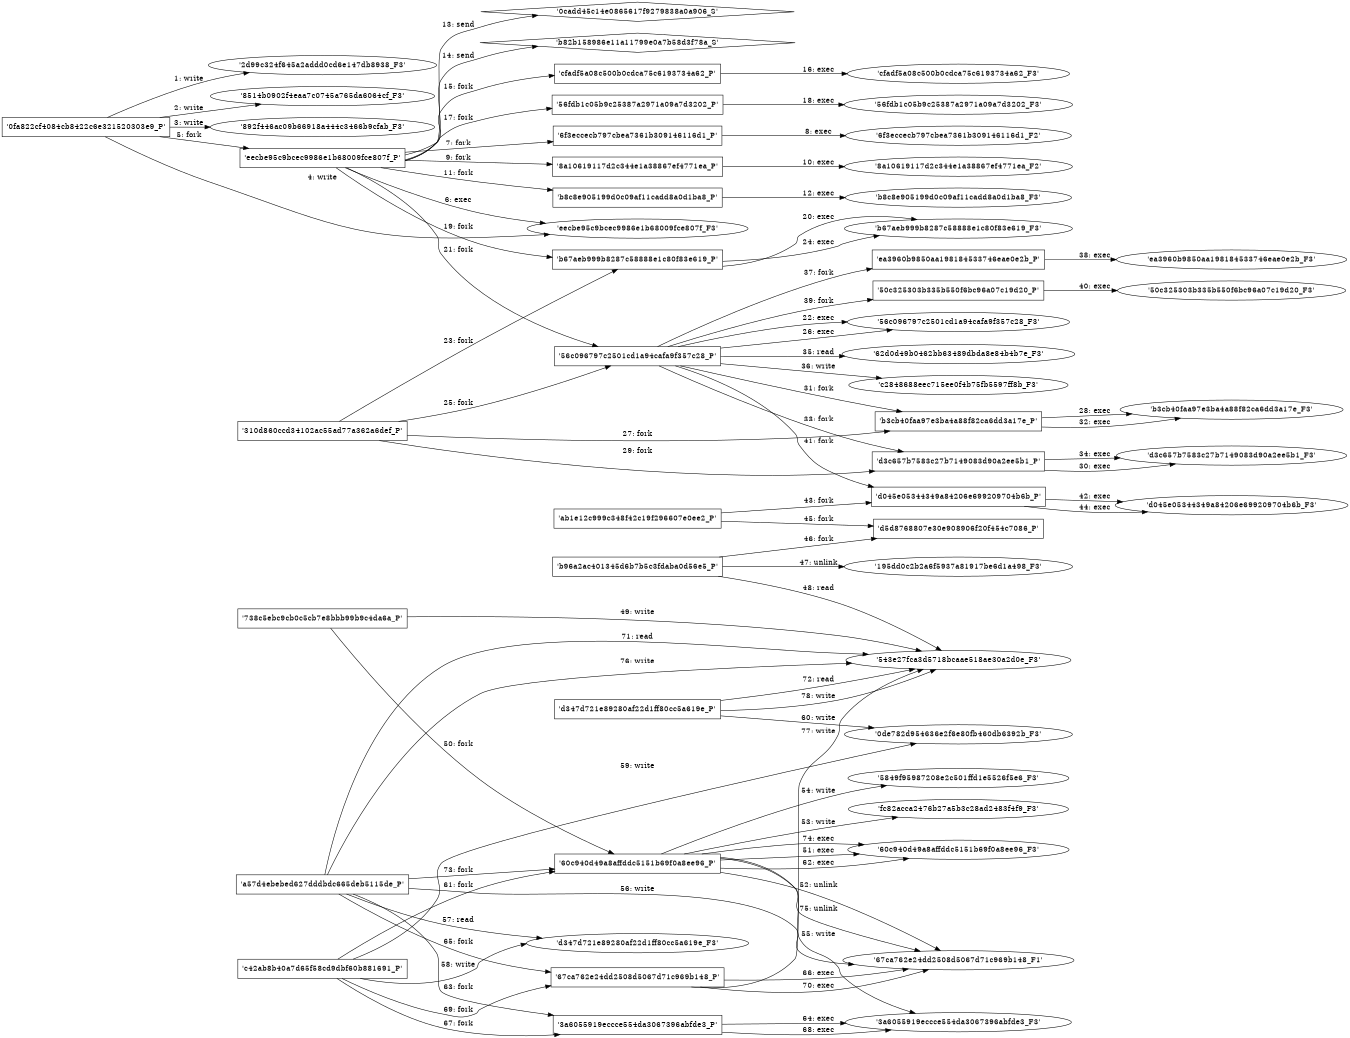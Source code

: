 digraph "D:\Learning\Paper\apt\基于CTI的攻击预警\Dataset\攻击图\ASGfromALLCTI\Threat Roundup for September 20 to September 27.dot" {
rankdir="LR"
size="9"
fixedsize="false"
splines="true"
nodesep=0.3
ranksep=0
fontsize=10
overlap="scalexy"
engine= "neato"
	"'2d99c324f645a2addd0cd6e147db8938_F3'" [node_type=file shape=ellipse]
	"'0fa822cf4084cb8422c6e321520303e9_P'" [node_type=Process shape=box]
	"'0fa822cf4084cb8422c6e321520303e9_P'" -> "'2d99c324f645a2addd0cd6e147db8938_F3'" [label="1: write"]
	"'8514b0902f4eaa7c0745a765da6064cf_F3'" [node_type=file shape=ellipse]
	"'0fa822cf4084cb8422c6e321520303e9_P'" [node_type=Process shape=box]
	"'0fa822cf4084cb8422c6e321520303e9_P'" -> "'8514b0902f4eaa7c0745a765da6064cf_F3'" [label="2: write"]
	"'892f446ac09b66918a444c3466b9cfab_F3'" [node_type=file shape=ellipse]
	"'0fa822cf4084cb8422c6e321520303e9_P'" [node_type=Process shape=box]
	"'0fa822cf4084cb8422c6e321520303e9_P'" -> "'892f446ac09b66918a444c3466b9cfab_F3'" [label="3: write"]
	"'eecbe95c9bcec9986e1b68009fce807f_F3'" [node_type=file shape=ellipse]
	"'0fa822cf4084cb8422c6e321520303e9_P'" [node_type=Process shape=box]
	"'0fa822cf4084cb8422c6e321520303e9_P'" -> "'eecbe95c9bcec9986e1b68009fce807f_F3'" [label="4: write"]
	"'0fa822cf4084cb8422c6e321520303e9_P'" [node_type=Process shape=box]
	"'eecbe95c9bcec9986e1b68009fce807f_P'" [node_type=Process shape=box]
	"'0fa822cf4084cb8422c6e321520303e9_P'" -> "'eecbe95c9bcec9986e1b68009fce807f_P'" [label="5: fork"]
	"'eecbe95c9bcec9986e1b68009fce807f_P'" [node_type=Process shape=box]
	"'eecbe95c9bcec9986e1b68009fce807f_F3'" [node_type=File shape=ellipse]
	"'eecbe95c9bcec9986e1b68009fce807f_P'" -> "'eecbe95c9bcec9986e1b68009fce807f_F3'" [label="6: exec"]
	"'eecbe95c9bcec9986e1b68009fce807f_P'" [node_type=Process shape=box]
	"'6f3eccecb797cbea7361b309146116d1_P'" [node_type=Process shape=box]
	"'eecbe95c9bcec9986e1b68009fce807f_P'" -> "'6f3eccecb797cbea7361b309146116d1_P'" [label="7: fork"]
	"'6f3eccecb797cbea7361b309146116d1_P'" [node_type=Process shape=box]
	"'6f3eccecb797cbea7361b309146116d1_F2'" [node_type=File shape=ellipse]
	"'6f3eccecb797cbea7361b309146116d1_P'" -> "'6f3eccecb797cbea7361b309146116d1_F2'" [label="8: exec"]
	"'eecbe95c9bcec9986e1b68009fce807f_P'" [node_type=Process shape=box]
	"'8a10619117d2c344e1a38867ef4771ea_P'" [node_type=Process shape=box]
	"'eecbe95c9bcec9986e1b68009fce807f_P'" -> "'8a10619117d2c344e1a38867ef4771ea_P'" [label="9: fork"]
	"'8a10619117d2c344e1a38867ef4771ea_P'" [node_type=Process shape=box]
	"'8a10619117d2c344e1a38867ef4771ea_F2'" [node_type=File shape=ellipse]
	"'8a10619117d2c344e1a38867ef4771ea_P'" -> "'8a10619117d2c344e1a38867ef4771ea_F2'" [label="10: exec"]
	"'eecbe95c9bcec9986e1b68009fce807f_P'" [node_type=Process shape=box]
	"'b8c8e905199d0c09af11cadd8a0d1ba8_P'" [node_type=Process shape=box]
	"'eecbe95c9bcec9986e1b68009fce807f_P'" -> "'b8c8e905199d0c09af11cadd8a0d1ba8_P'" [label="11: fork"]
	"'b8c8e905199d0c09af11cadd8a0d1ba8_P'" [node_type=Process shape=box]
	"'b8c8e905199d0c09af11cadd8a0d1ba8_F3'" [node_type=File shape=ellipse]
	"'b8c8e905199d0c09af11cadd8a0d1ba8_P'" -> "'b8c8e905199d0c09af11cadd8a0d1ba8_F3'" [label="12: exec"]
	"'0cadd45c14e0865617f9279838a0a906_S'" [node_type=Socket shape=diamond]
	"'eecbe95c9bcec9986e1b68009fce807f_P'" [node_type=Process shape=box]
	"'eecbe95c9bcec9986e1b68009fce807f_P'" -> "'0cadd45c14e0865617f9279838a0a906_S'" [label="13: send"]
	"'b82b158986e11a11799e0a7b58d3f78a_S'" [node_type=Socket shape=diamond]
	"'eecbe95c9bcec9986e1b68009fce807f_P'" [node_type=Process shape=box]
	"'eecbe95c9bcec9986e1b68009fce807f_P'" -> "'b82b158986e11a11799e0a7b58d3f78a_S'" [label="14: send"]
	"'eecbe95c9bcec9986e1b68009fce807f_P'" [node_type=Process shape=box]
	"'cfadf5a08c500b0cdca75c6193734a62_P'" [node_type=Process shape=box]
	"'eecbe95c9bcec9986e1b68009fce807f_P'" -> "'cfadf5a08c500b0cdca75c6193734a62_P'" [label="15: fork"]
	"'cfadf5a08c500b0cdca75c6193734a62_P'" [node_type=Process shape=box]
	"'cfadf5a08c500b0cdca75c6193734a62_F3'" [node_type=File shape=ellipse]
	"'cfadf5a08c500b0cdca75c6193734a62_P'" -> "'cfadf5a08c500b0cdca75c6193734a62_F3'" [label="16: exec"]
	"'eecbe95c9bcec9986e1b68009fce807f_P'" [node_type=Process shape=box]
	"'56fdb1c05b9c25387a2971a09a7d3202_P'" [node_type=Process shape=box]
	"'eecbe95c9bcec9986e1b68009fce807f_P'" -> "'56fdb1c05b9c25387a2971a09a7d3202_P'" [label="17: fork"]
	"'56fdb1c05b9c25387a2971a09a7d3202_P'" [node_type=Process shape=box]
	"'56fdb1c05b9c25387a2971a09a7d3202_F3'" [node_type=File shape=ellipse]
	"'56fdb1c05b9c25387a2971a09a7d3202_P'" -> "'56fdb1c05b9c25387a2971a09a7d3202_F3'" [label="18: exec"]
	"'eecbe95c9bcec9986e1b68009fce807f_P'" [node_type=Process shape=box]
	"'b67aeb999b8287c58888e1c80f83e619_P'" [node_type=Process shape=box]
	"'eecbe95c9bcec9986e1b68009fce807f_P'" -> "'b67aeb999b8287c58888e1c80f83e619_P'" [label="19: fork"]
	"'b67aeb999b8287c58888e1c80f83e619_P'" [node_type=Process shape=box]
	"'b67aeb999b8287c58888e1c80f83e619_F3'" [node_type=File shape=ellipse]
	"'b67aeb999b8287c58888e1c80f83e619_P'" -> "'b67aeb999b8287c58888e1c80f83e619_F3'" [label="20: exec"]
	"'eecbe95c9bcec9986e1b68009fce807f_P'" [node_type=Process shape=box]
	"'56c096797c2501cd1a94cafa9f357c28_P'" [node_type=Process shape=box]
	"'eecbe95c9bcec9986e1b68009fce807f_P'" -> "'56c096797c2501cd1a94cafa9f357c28_P'" [label="21: fork"]
	"'56c096797c2501cd1a94cafa9f357c28_P'" [node_type=Process shape=box]
	"'56c096797c2501cd1a94cafa9f357c28_F3'" [node_type=File shape=ellipse]
	"'56c096797c2501cd1a94cafa9f357c28_P'" -> "'56c096797c2501cd1a94cafa9f357c28_F3'" [label="22: exec"]
	"'310d860ccd34102ac55ad77a362a6def_P'" [node_type=Process shape=box]
	"'b67aeb999b8287c58888e1c80f83e619_P'" [node_type=Process shape=box]
	"'310d860ccd34102ac55ad77a362a6def_P'" -> "'b67aeb999b8287c58888e1c80f83e619_P'" [label="23: fork"]
	"'b67aeb999b8287c58888e1c80f83e619_P'" [node_type=Process shape=box]
	"'b67aeb999b8287c58888e1c80f83e619_F3'" [node_type=File shape=ellipse]
	"'b67aeb999b8287c58888e1c80f83e619_P'" -> "'b67aeb999b8287c58888e1c80f83e619_F3'" [label="24: exec"]
	"'310d860ccd34102ac55ad77a362a6def_P'" [node_type=Process shape=box]
	"'56c096797c2501cd1a94cafa9f357c28_P'" [node_type=Process shape=box]
	"'310d860ccd34102ac55ad77a362a6def_P'" -> "'56c096797c2501cd1a94cafa9f357c28_P'" [label="25: fork"]
	"'56c096797c2501cd1a94cafa9f357c28_P'" [node_type=Process shape=box]
	"'56c096797c2501cd1a94cafa9f357c28_F3'" [node_type=File shape=ellipse]
	"'56c096797c2501cd1a94cafa9f357c28_P'" -> "'56c096797c2501cd1a94cafa9f357c28_F3'" [label="26: exec"]
	"'310d860ccd34102ac55ad77a362a6def_P'" [node_type=Process shape=box]
	"'b3cb40faa97e3ba4a88f82ca6dd3a17e_P'" [node_type=Process shape=box]
	"'310d860ccd34102ac55ad77a362a6def_P'" -> "'b3cb40faa97e3ba4a88f82ca6dd3a17e_P'" [label="27: fork"]
	"'b3cb40faa97e3ba4a88f82ca6dd3a17e_P'" [node_type=Process shape=box]
	"'b3cb40faa97e3ba4a88f82ca6dd3a17e_F3'" [node_type=File shape=ellipse]
	"'b3cb40faa97e3ba4a88f82ca6dd3a17e_P'" -> "'b3cb40faa97e3ba4a88f82ca6dd3a17e_F3'" [label="28: exec"]
	"'310d860ccd34102ac55ad77a362a6def_P'" [node_type=Process shape=box]
	"'d3c657b7583c27b7149083d90a2ee5b1_P'" [node_type=Process shape=box]
	"'310d860ccd34102ac55ad77a362a6def_P'" -> "'d3c657b7583c27b7149083d90a2ee5b1_P'" [label="29: fork"]
	"'d3c657b7583c27b7149083d90a2ee5b1_P'" [node_type=Process shape=box]
	"'d3c657b7583c27b7149083d90a2ee5b1_F3'" [node_type=File shape=ellipse]
	"'d3c657b7583c27b7149083d90a2ee5b1_P'" -> "'d3c657b7583c27b7149083d90a2ee5b1_F3'" [label="30: exec"]
	"'56c096797c2501cd1a94cafa9f357c28_P'" [node_type=Process shape=box]
	"'b3cb40faa97e3ba4a88f82ca6dd3a17e_P'" [node_type=Process shape=box]
	"'56c096797c2501cd1a94cafa9f357c28_P'" -> "'b3cb40faa97e3ba4a88f82ca6dd3a17e_P'" [label="31: fork"]
	"'b3cb40faa97e3ba4a88f82ca6dd3a17e_P'" [node_type=Process shape=box]
	"'b3cb40faa97e3ba4a88f82ca6dd3a17e_F3'" [node_type=File shape=ellipse]
	"'b3cb40faa97e3ba4a88f82ca6dd3a17e_P'" -> "'b3cb40faa97e3ba4a88f82ca6dd3a17e_F3'" [label="32: exec"]
	"'56c096797c2501cd1a94cafa9f357c28_P'" [node_type=Process shape=box]
	"'d3c657b7583c27b7149083d90a2ee5b1_P'" [node_type=Process shape=box]
	"'56c096797c2501cd1a94cafa9f357c28_P'" -> "'d3c657b7583c27b7149083d90a2ee5b1_P'" [label="33: fork"]
	"'d3c657b7583c27b7149083d90a2ee5b1_P'" [node_type=Process shape=box]
	"'d3c657b7583c27b7149083d90a2ee5b1_F3'" [node_type=File shape=ellipse]
	"'d3c657b7583c27b7149083d90a2ee5b1_P'" -> "'d3c657b7583c27b7149083d90a2ee5b1_F3'" [label="34: exec"]
	"'62d0d49b0462bb63489dbda8e84b4b7e_F3'" [node_type=file shape=ellipse]
	"'56c096797c2501cd1a94cafa9f357c28_P'" [node_type=Process shape=box]
	"'56c096797c2501cd1a94cafa9f357c28_P'" -> "'62d0d49b0462bb63489dbda8e84b4b7e_F3'" [label="35: read"]
	"'c2848688eec715ee0f4b75fb5597ff8b_F3'" [node_type=file shape=ellipse]
	"'56c096797c2501cd1a94cafa9f357c28_P'" [node_type=Process shape=box]
	"'56c096797c2501cd1a94cafa9f357c28_P'" -> "'c2848688eec715ee0f4b75fb5597ff8b_F3'" [label="36: write"]
	"'56c096797c2501cd1a94cafa9f357c28_P'" [node_type=Process shape=box]
	"'ea3960b9850aa198184533746eae0e2b_P'" [node_type=Process shape=box]
	"'56c096797c2501cd1a94cafa9f357c28_P'" -> "'ea3960b9850aa198184533746eae0e2b_P'" [label="37: fork"]
	"'ea3960b9850aa198184533746eae0e2b_P'" [node_type=Process shape=box]
	"'ea3960b9850aa198184533746eae0e2b_F3'" [node_type=File shape=ellipse]
	"'ea3960b9850aa198184533746eae0e2b_P'" -> "'ea3960b9850aa198184533746eae0e2b_F3'" [label="38: exec"]
	"'56c096797c2501cd1a94cafa9f357c28_P'" [node_type=Process shape=box]
	"'50c325303b335b550f6bc96a07c19d20_P'" [node_type=Process shape=box]
	"'56c096797c2501cd1a94cafa9f357c28_P'" -> "'50c325303b335b550f6bc96a07c19d20_P'" [label="39: fork"]
	"'50c325303b335b550f6bc96a07c19d20_P'" [node_type=Process shape=box]
	"'50c325303b335b550f6bc96a07c19d20_F3'" [node_type=File shape=ellipse]
	"'50c325303b335b550f6bc96a07c19d20_P'" -> "'50c325303b335b550f6bc96a07c19d20_F3'" [label="40: exec"]
	"'56c096797c2501cd1a94cafa9f357c28_P'" [node_type=Process shape=box]
	"'d045e05344349a84206e699209704b6b_P'" [node_type=Process shape=box]
	"'56c096797c2501cd1a94cafa9f357c28_P'" -> "'d045e05344349a84206e699209704b6b_P'" [label="41: fork"]
	"'d045e05344349a84206e699209704b6b_P'" [node_type=Process shape=box]
	"'d045e05344349a84206e699209704b6b_F3'" [node_type=File shape=ellipse]
	"'d045e05344349a84206e699209704b6b_P'" -> "'d045e05344349a84206e699209704b6b_F3'" [label="42: exec"]
	"'ab1e12c999c348f42c19f296607e0ee2_P'" [node_type=Process shape=box]
	"'d045e05344349a84206e699209704b6b_P'" [node_type=Process shape=box]
	"'ab1e12c999c348f42c19f296607e0ee2_P'" -> "'d045e05344349a84206e699209704b6b_P'" [label="43: fork"]
	"'d045e05344349a84206e699209704b6b_P'" [node_type=Process shape=box]
	"'d045e05344349a84206e699209704b6b_F3'" [node_type=File shape=ellipse]
	"'d045e05344349a84206e699209704b6b_P'" -> "'d045e05344349a84206e699209704b6b_F3'" [label="44: exec"]
	"'ab1e12c999c348f42c19f296607e0ee2_P'" [node_type=Process shape=box]
	"'d5d8768807e30e908906f20f454c7086_P'" [node_type=Process shape=box]
	"'ab1e12c999c348f42c19f296607e0ee2_P'" -> "'d5d8768807e30e908906f20f454c7086_P'" [label="45: fork"]
	"'b96a2ac401345d6b7b5c3fdaba0d56e5_P'" [node_type=Process shape=box]
	"'d5d8768807e30e908906f20f454c7086_P'" [node_type=Process shape=box]
	"'b96a2ac401345d6b7b5c3fdaba0d56e5_P'" -> "'d5d8768807e30e908906f20f454c7086_P'" [label="46: fork"]
	"'195dd0c2b2a6f5937a81917be6d1a498_F3'" [node_type=file shape=ellipse]
	"'b96a2ac401345d6b7b5c3fdaba0d56e5_P'" [node_type=Process shape=box]
	"'b96a2ac401345d6b7b5c3fdaba0d56e5_P'" -> "'195dd0c2b2a6f5937a81917be6d1a498_F3'" [label="47: unlink"]
	"'543e27fca3d5718bcaae518ae30a2d0e_F3'" [node_type=file shape=ellipse]
	"'b96a2ac401345d6b7b5c3fdaba0d56e5_P'" [node_type=Process shape=box]
	"'b96a2ac401345d6b7b5c3fdaba0d56e5_P'" -> "'543e27fca3d5718bcaae518ae30a2d0e_F3'" [label="48: read"]
	"'543e27fca3d5718bcaae518ae30a2d0e_F3'" [node_type=file shape=ellipse]
	"'738c5ebc9cb0c5cb7e8bbb99b9c4da6a_P'" [node_type=Process shape=box]
	"'738c5ebc9cb0c5cb7e8bbb99b9c4da6a_P'" -> "'543e27fca3d5718bcaae518ae30a2d0e_F3'" [label="49: write"]
	"'738c5ebc9cb0c5cb7e8bbb99b9c4da6a_P'" [node_type=Process shape=box]
	"'60c940d49a8affddc5151b69f0a8ee96_P'" [node_type=Process shape=box]
	"'738c5ebc9cb0c5cb7e8bbb99b9c4da6a_P'" -> "'60c940d49a8affddc5151b69f0a8ee96_P'" [label="50: fork"]
	"'60c940d49a8affddc5151b69f0a8ee96_P'" [node_type=Process shape=box]
	"'60c940d49a8affddc5151b69f0a8ee96_F3'" [node_type=File shape=ellipse]
	"'60c940d49a8affddc5151b69f0a8ee96_P'" -> "'60c940d49a8affddc5151b69f0a8ee96_F3'" [label="51: exec"]
	"'67ca762e24dd2508d5067d71c969b148_F1'" [node_type=file shape=ellipse]
	"'60c940d49a8affddc5151b69f0a8ee96_P'" [node_type=Process shape=box]
	"'60c940d49a8affddc5151b69f0a8ee96_P'" -> "'67ca762e24dd2508d5067d71c969b148_F1'" [label="52: unlink"]
	"'fc82acca2476b27a5b3c28ad2483f4f9_F3'" [node_type=file shape=ellipse]
	"'60c940d49a8affddc5151b69f0a8ee96_P'" [node_type=Process shape=box]
	"'60c940d49a8affddc5151b69f0a8ee96_P'" -> "'fc82acca2476b27a5b3c28ad2483f4f9_F3'" [label="53: write"]
	"'5849f95987208e2c501ffd1e5526f5e6_F3'" [node_type=file shape=ellipse]
	"'60c940d49a8affddc5151b69f0a8ee96_P'" [node_type=Process shape=box]
	"'60c940d49a8affddc5151b69f0a8ee96_P'" -> "'5849f95987208e2c501ffd1e5526f5e6_F3'" [label="54: write"]
	"'3a6055919eccce554da3067396abfde3_F3'" [node_type=file shape=ellipse]
	"'60c940d49a8affddc5151b69f0a8ee96_P'" [node_type=Process shape=box]
	"'60c940d49a8affddc5151b69f0a8ee96_P'" -> "'3a6055919eccce554da3067396abfde3_F3'" [label="55: write"]
	"'67ca762e24dd2508d5067d71c969b148_F1'" [node_type=file shape=ellipse]
	"'a57d4ebebed627dddbdc665deb5115de_P'" [node_type=Process shape=box]
	"'a57d4ebebed627dddbdc665deb5115de_P'" -> "'67ca762e24dd2508d5067d71c969b148_F1'" [label="56: write"]
	"'d347d721e89280af22d1ff80cc5a619e_F3'" [node_type=file shape=ellipse]
	"'a57d4ebebed627dddbdc665deb5115de_P'" [node_type=Process shape=box]
	"'a57d4ebebed627dddbdc665deb5115de_P'" -> "'d347d721e89280af22d1ff80cc5a619e_F3'" [label="57: read"]
	"'d347d721e89280af22d1ff80cc5a619e_F3'" [node_type=file shape=ellipse]
	"'c42ab8b40a7d65f58cd9dbf60b881691_P'" [node_type=Process shape=box]
	"'c42ab8b40a7d65f58cd9dbf60b881691_P'" -> "'d347d721e89280af22d1ff80cc5a619e_F3'" [label="58: write"]
	"'0de782d954636e2f6e80fb460db6392b_F3'" [node_type=file shape=ellipse]
	"'c42ab8b40a7d65f58cd9dbf60b881691_P'" [node_type=Process shape=box]
	"'c42ab8b40a7d65f58cd9dbf60b881691_P'" -> "'0de782d954636e2f6e80fb460db6392b_F3'" [label="59: write"]
	"'0de782d954636e2f6e80fb460db6392b_F3'" [node_type=file shape=ellipse]
	"'d347d721e89280af22d1ff80cc5a619e_P'" [node_type=Process shape=box]
	"'d347d721e89280af22d1ff80cc5a619e_P'" -> "'0de782d954636e2f6e80fb460db6392b_F3'" [label="60: write"]
	"'c42ab8b40a7d65f58cd9dbf60b881691_P'" [node_type=Process shape=box]
	"'60c940d49a8affddc5151b69f0a8ee96_P'" [node_type=Process shape=box]
	"'c42ab8b40a7d65f58cd9dbf60b881691_P'" -> "'60c940d49a8affddc5151b69f0a8ee96_P'" [label="61: fork"]
	"'60c940d49a8affddc5151b69f0a8ee96_P'" [node_type=Process shape=box]
	"'60c940d49a8affddc5151b69f0a8ee96_F3'" [node_type=File shape=ellipse]
	"'60c940d49a8affddc5151b69f0a8ee96_P'" -> "'60c940d49a8affddc5151b69f0a8ee96_F3'" [label="62: exec"]
	"'a57d4ebebed627dddbdc665deb5115de_P'" [node_type=Process shape=box]
	"'3a6055919eccce554da3067396abfde3_P'" [node_type=Process shape=box]
	"'a57d4ebebed627dddbdc665deb5115de_P'" -> "'3a6055919eccce554da3067396abfde3_P'" [label="63: fork"]
	"'3a6055919eccce554da3067396abfde3_P'" [node_type=Process shape=box]
	"'3a6055919eccce554da3067396abfde3_F3'" [node_type=File shape=ellipse]
	"'3a6055919eccce554da3067396abfde3_P'" -> "'3a6055919eccce554da3067396abfde3_F3'" [label="64: exec"]
	"'a57d4ebebed627dddbdc665deb5115de_P'" [node_type=Process shape=box]
	"'67ca762e24dd2508d5067d71c969b148_P'" [node_type=Process shape=box]
	"'a57d4ebebed627dddbdc665deb5115de_P'" -> "'67ca762e24dd2508d5067d71c969b148_P'" [label="65: fork"]
	"'67ca762e24dd2508d5067d71c969b148_P'" [node_type=Process shape=box]
	"'67ca762e24dd2508d5067d71c969b148_F1'" [node_type=File shape=ellipse]
	"'67ca762e24dd2508d5067d71c969b148_P'" -> "'67ca762e24dd2508d5067d71c969b148_F1'" [label="66: exec"]
	"'c42ab8b40a7d65f58cd9dbf60b881691_P'" [node_type=Process shape=box]
	"'3a6055919eccce554da3067396abfde3_P'" [node_type=Process shape=box]
	"'c42ab8b40a7d65f58cd9dbf60b881691_P'" -> "'3a6055919eccce554da3067396abfde3_P'" [label="67: fork"]
	"'3a6055919eccce554da3067396abfde3_P'" [node_type=Process shape=box]
	"'3a6055919eccce554da3067396abfde3_F3'" [node_type=File shape=ellipse]
	"'3a6055919eccce554da3067396abfde3_P'" -> "'3a6055919eccce554da3067396abfde3_F3'" [label="68: exec"]
	"'c42ab8b40a7d65f58cd9dbf60b881691_P'" [node_type=Process shape=box]
	"'67ca762e24dd2508d5067d71c969b148_P'" [node_type=Process shape=box]
	"'c42ab8b40a7d65f58cd9dbf60b881691_P'" -> "'67ca762e24dd2508d5067d71c969b148_P'" [label="69: fork"]
	"'67ca762e24dd2508d5067d71c969b148_P'" [node_type=Process shape=box]
	"'67ca762e24dd2508d5067d71c969b148_F1'" [node_type=File shape=ellipse]
	"'67ca762e24dd2508d5067d71c969b148_P'" -> "'67ca762e24dd2508d5067d71c969b148_F1'" [label="70: exec"]
	"'543e27fca3d5718bcaae518ae30a2d0e_F3'" [node_type=file shape=ellipse]
	"'a57d4ebebed627dddbdc665deb5115de_P'" [node_type=Process shape=box]
	"'a57d4ebebed627dddbdc665deb5115de_P'" -> "'543e27fca3d5718bcaae518ae30a2d0e_F3'" [label="71: read"]
	"'543e27fca3d5718bcaae518ae30a2d0e_F3'" [node_type=file shape=ellipse]
	"'d347d721e89280af22d1ff80cc5a619e_P'" [node_type=Process shape=box]
	"'d347d721e89280af22d1ff80cc5a619e_P'" -> "'543e27fca3d5718bcaae518ae30a2d0e_F3'" [label="72: read"]
	"'a57d4ebebed627dddbdc665deb5115de_P'" [node_type=Process shape=box]
	"'60c940d49a8affddc5151b69f0a8ee96_P'" [node_type=Process shape=box]
	"'a57d4ebebed627dddbdc665deb5115de_P'" -> "'60c940d49a8affddc5151b69f0a8ee96_P'" [label="73: fork"]
	"'60c940d49a8affddc5151b69f0a8ee96_P'" [node_type=Process shape=box]
	"'60c940d49a8affddc5151b69f0a8ee96_F3'" [node_type=File shape=ellipse]
	"'60c940d49a8affddc5151b69f0a8ee96_P'" -> "'60c940d49a8affddc5151b69f0a8ee96_F3'" [label="74: exec"]
	"'67ca762e24dd2508d5067d71c969b148_F1'" [node_type=file shape=ellipse]
	"'60c940d49a8affddc5151b69f0a8ee96_P'" [node_type=Process shape=box]
	"'60c940d49a8affddc5151b69f0a8ee96_P'" -> "'67ca762e24dd2508d5067d71c969b148_F1'" [label="75: unlink"]
	"'543e27fca3d5718bcaae518ae30a2d0e_F3'" [node_type=file shape=ellipse]
	"'a57d4ebebed627dddbdc665deb5115de_P'" [node_type=Process shape=box]
	"'a57d4ebebed627dddbdc665deb5115de_P'" -> "'543e27fca3d5718bcaae518ae30a2d0e_F3'" [label="76: write"]
	"'543e27fca3d5718bcaae518ae30a2d0e_F3'" [node_type=file shape=ellipse]
	"'67ca762e24dd2508d5067d71c969b148_P'" [node_type=Process shape=box]
	"'67ca762e24dd2508d5067d71c969b148_P'" -> "'543e27fca3d5718bcaae518ae30a2d0e_F3'" [label="77: write"]
	"'543e27fca3d5718bcaae518ae30a2d0e_F3'" [node_type=file shape=ellipse]
	"'d347d721e89280af22d1ff80cc5a619e_P'" [node_type=Process shape=box]
	"'d347d721e89280af22d1ff80cc5a619e_P'" -> "'543e27fca3d5718bcaae518ae30a2d0e_F3'" [label="78: write"]
}
